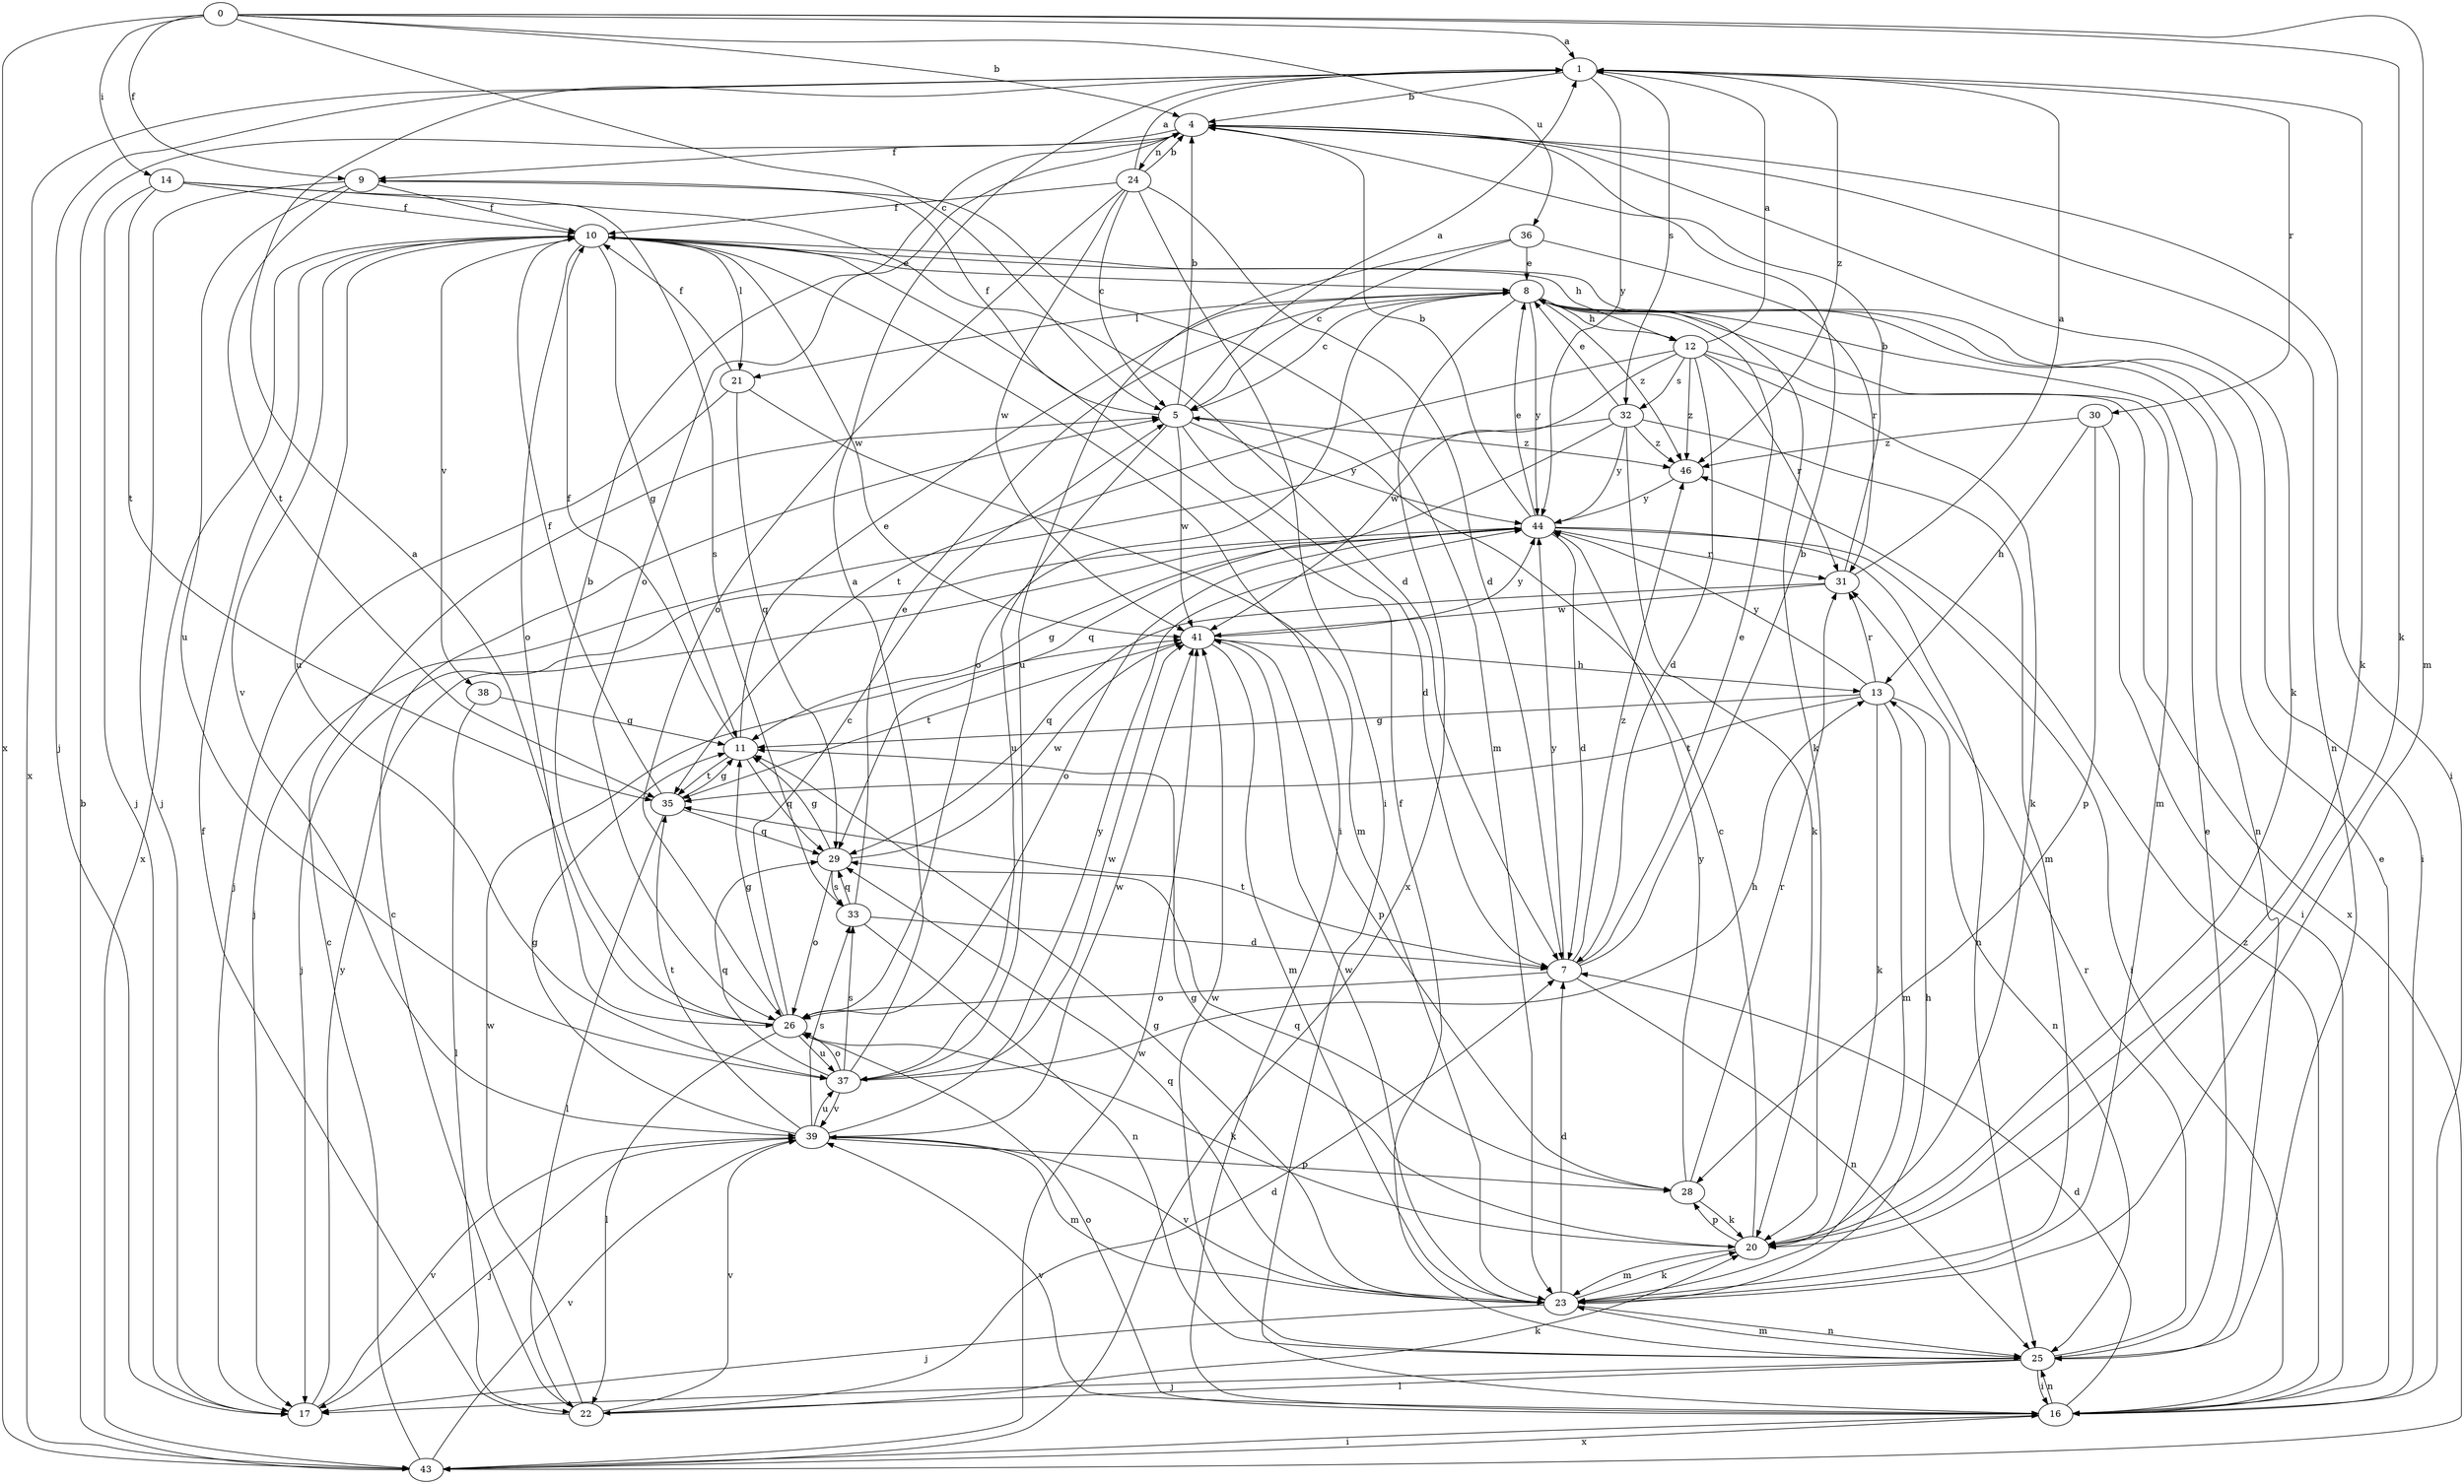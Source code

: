 strict digraph  {
0;
1;
4;
5;
7;
8;
9;
10;
11;
12;
13;
14;
16;
17;
20;
21;
22;
23;
24;
25;
26;
28;
29;
30;
31;
32;
33;
35;
36;
37;
38;
39;
41;
43;
44;
46;
0 -> 1  [label=a];
0 -> 4  [label=b];
0 -> 5  [label=c];
0 -> 9  [label=f];
0 -> 14  [label=i];
0 -> 20  [label=k];
0 -> 23  [label=m];
0 -> 36  [label=u];
0 -> 43  [label=x];
1 -> 4  [label=b];
1 -> 17  [label=j];
1 -> 20  [label=k];
1 -> 30  [label=r];
1 -> 32  [label=s];
1 -> 43  [label=x];
1 -> 44  [label=y];
1 -> 46  [label=z];
4 -> 9  [label=f];
4 -> 16  [label=i];
4 -> 20  [label=k];
4 -> 24  [label=n];
4 -> 25  [label=n];
4 -> 26  [label=o];
5 -> 1  [label=a];
5 -> 4  [label=b];
5 -> 7  [label=d];
5 -> 9  [label=f];
5 -> 37  [label=u];
5 -> 41  [label=w];
5 -> 44  [label=y];
5 -> 46  [label=z];
7 -> 4  [label=b];
7 -> 8  [label=e];
7 -> 25  [label=n];
7 -> 26  [label=o];
7 -> 35  [label=t];
7 -> 44  [label=y];
7 -> 46  [label=z];
8 -> 5  [label=c];
8 -> 12  [label=h];
8 -> 16  [label=i];
8 -> 21  [label=l];
8 -> 23  [label=m];
8 -> 25  [label=n];
8 -> 26  [label=o];
8 -> 43  [label=x];
8 -> 44  [label=y];
8 -> 46  [label=z];
9 -> 10  [label=f];
9 -> 17  [label=j];
9 -> 23  [label=m];
9 -> 35  [label=t];
9 -> 37  [label=u];
10 -> 8  [label=e];
10 -> 11  [label=g];
10 -> 12  [label=h];
10 -> 16  [label=i];
10 -> 20  [label=k];
10 -> 21  [label=l];
10 -> 26  [label=o];
10 -> 37  [label=u];
10 -> 38  [label=v];
10 -> 39  [label=v];
10 -> 41  [label=w];
10 -> 43  [label=x];
11 -> 8  [label=e];
11 -> 10  [label=f];
11 -> 29  [label=q];
11 -> 35  [label=t];
12 -> 1  [label=a];
12 -> 7  [label=d];
12 -> 20  [label=k];
12 -> 31  [label=r];
12 -> 32  [label=s];
12 -> 35  [label=t];
12 -> 41  [label=w];
12 -> 43  [label=x];
12 -> 46  [label=z];
13 -> 11  [label=g];
13 -> 20  [label=k];
13 -> 23  [label=m];
13 -> 25  [label=n];
13 -> 31  [label=r];
13 -> 35  [label=t];
13 -> 44  [label=y];
14 -> 7  [label=d];
14 -> 10  [label=f];
14 -> 17  [label=j];
14 -> 33  [label=s];
14 -> 35  [label=t];
16 -> 7  [label=d];
16 -> 8  [label=e];
16 -> 25  [label=n];
16 -> 26  [label=o];
16 -> 39  [label=v];
16 -> 43  [label=x];
16 -> 46  [label=z];
17 -> 39  [label=v];
17 -> 44  [label=y];
20 -> 5  [label=c];
20 -> 11  [label=g];
20 -> 23  [label=m];
20 -> 28  [label=p];
21 -> 10  [label=f];
21 -> 17  [label=j];
21 -> 23  [label=m];
21 -> 29  [label=q];
22 -> 5  [label=c];
22 -> 7  [label=d];
22 -> 10  [label=f];
22 -> 20  [label=k];
22 -> 39  [label=v];
22 -> 41  [label=w];
23 -> 7  [label=d];
23 -> 11  [label=g];
23 -> 13  [label=h];
23 -> 17  [label=j];
23 -> 20  [label=k];
23 -> 25  [label=n];
23 -> 29  [label=q];
23 -> 39  [label=v];
23 -> 41  [label=w];
24 -> 1  [label=a];
24 -> 4  [label=b];
24 -> 5  [label=c];
24 -> 7  [label=d];
24 -> 10  [label=f];
24 -> 16  [label=i];
24 -> 26  [label=o];
24 -> 41  [label=w];
25 -> 8  [label=e];
25 -> 10  [label=f];
25 -> 16  [label=i];
25 -> 17  [label=j];
25 -> 22  [label=l];
25 -> 23  [label=m];
25 -> 31  [label=r];
25 -> 41  [label=w];
26 -> 1  [label=a];
26 -> 4  [label=b];
26 -> 5  [label=c];
26 -> 11  [label=g];
26 -> 20  [label=k];
26 -> 22  [label=l];
26 -> 37  [label=u];
28 -> 20  [label=k];
28 -> 29  [label=q];
28 -> 31  [label=r];
28 -> 44  [label=y];
29 -> 11  [label=g];
29 -> 26  [label=o];
29 -> 33  [label=s];
29 -> 41  [label=w];
30 -> 13  [label=h];
30 -> 16  [label=i];
30 -> 28  [label=p];
30 -> 46  [label=z];
31 -> 1  [label=a];
31 -> 4  [label=b];
31 -> 29  [label=q];
31 -> 41  [label=w];
32 -> 8  [label=e];
32 -> 17  [label=j];
32 -> 20  [label=k];
32 -> 23  [label=m];
32 -> 29  [label=q];
32 -> 44  [label=y];
32 -> 46  [label=z];
33 -> 7  [label=d];
33 -> 8  [label=e];
33 -> 25  [label=n];
33 -> 29  [label=q];
35 -> 10  [label=f];
35 -> 11  [label=g];
35 -> 22  [label=l];
35 -> 29  [label=q];
36 -> 5  [label=c];
36 -> 8  [label=e];
36 -> 31  [label=r];
36 -> 37  [label=u];
37 -> 1  [label=a];
37 -> 13  [label=h];
37 -> 26  [label=o];
37 -> 29  [label=q];
37 -> 33  [label=s];
37 -> 39  [label=v];
37 -> 41  [label=w];
38 -> 11  [label=g];
38 -> 22  [label=l];
39 -> 11  [label=g];
39 -> 17  [label=j];
39 -> 23  [label=m];
39 -> 28  [label=p];
39 -> 33  [label=s];
39 -> 35  [label=t];
39 -> 37  [label=u];
39 -> 41  [label=w];
39 -> 44  [label=y];
41 -> 13  [label=h];
41 -> 23  [label=m];
41 -> 28  [label=p];
41 -> 35  [label=t];
41 -> 44  [label=y];
43 -> 4  [label=b];
43 -> 5  [label=c];
43 -> 16  [label=i];
43 -> 39  [label=v];
43 -> 41  [label=w];
44 -> 4  [label=b];
44 -> 7  [label=d];
44 -> 8  [label=e];
44 -> 11  [label=g];
44 -> 16  [label=i];
44 -> 17  [label=j];
44 -> 25  [label=n];
44 -> 26  [label=o];
44 -> 31  [label=r];
46 -> 44  [label=y];
}
